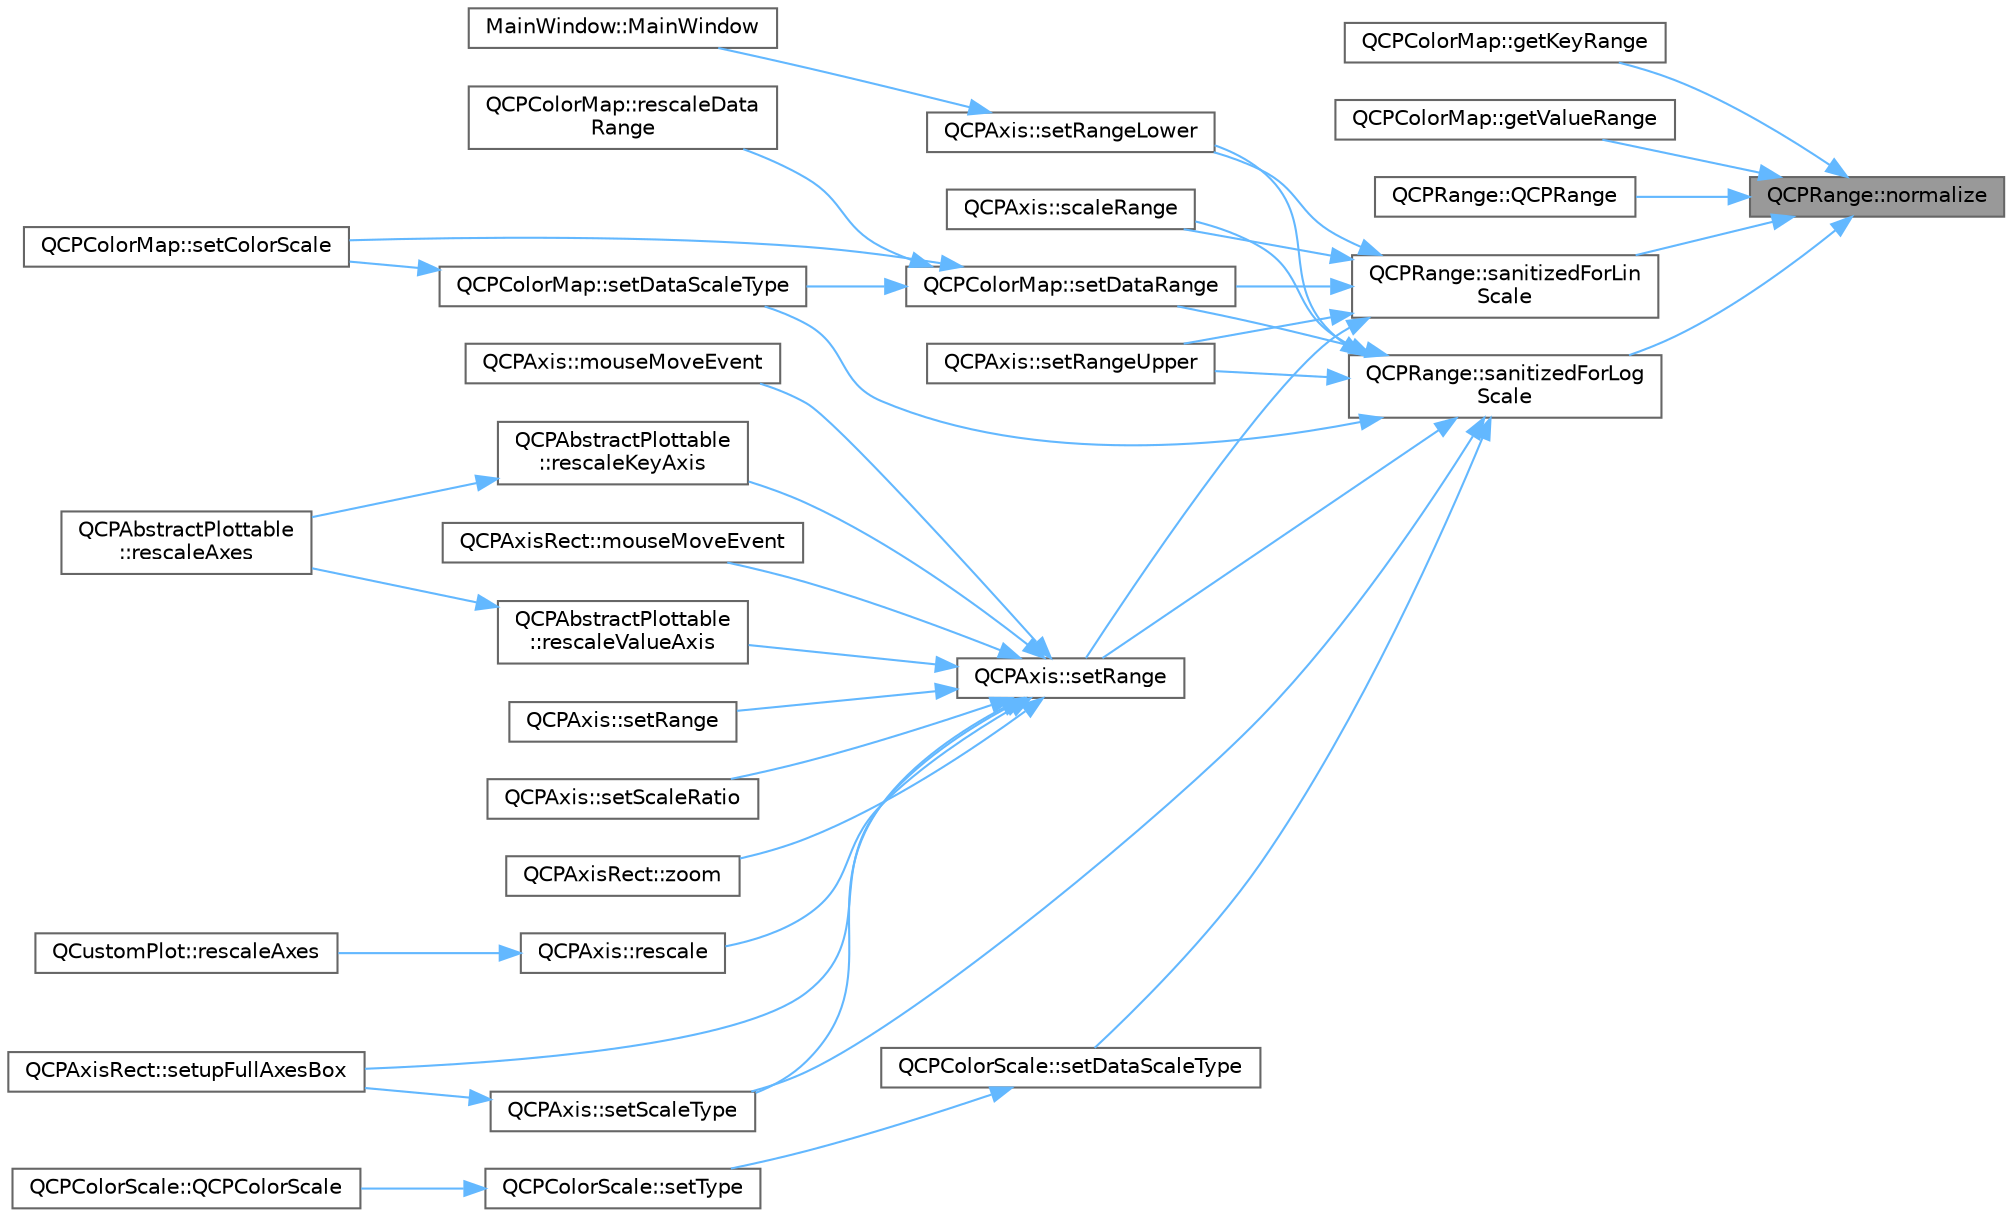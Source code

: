 digraph "QCPRange::normalize"
{
 // LATEX_PDF_SIZE
  bgcolor="transparent";
  edge [fontname=Helvetica,fontsize=10,labelfontname=Helvetica,labelfontsize=10];
  node [fontname=Helvetica,fontsize=10,shape=box,height=0.2,width=0.4];
  rankdir="RL";
  Node1 [label="QCPRange::normalize",height=0.2,width=0.4,color="gray40", fillcolor="grey60", style="filled", fontcolor="black",tooltip=" "];
  Node1 -> Node2 [dir="back",color="steelblue1",style="solid"];
  Node2 [label="QCPColorMap::getKeyRange",height=0.2,width=0.4,color="grey40", fillcolor="white", style="filled",URL="$class_q_c_p_color_map.html#a985861974560f950af6cb7fae8c46267",tooltip=" "];
  Node1 -> Node3 [dir="back",color="steelblue1",style="solid"];
  Node3 [label="QCPColorMap::getValueRange",height=0.2,width=0.4,color="grey40", fillcolor="white", style="filled",URL="$class_q_c_p_color_map.html#a88134493aaf6b297af34eaab65264fff",tooltip=" "];
  Node1 -> Node4 [dir="back",color="steelblue1",style="solid"];
  Node4 [label="QCPRange::QCPRange",height=0.2,width=0.4,color="grey40", fillcolor="white", style="filled",URL="$class_q_c_p_range.html#a1d9d84d084c8f368fdedd42e0978d405",tooltip=" "];
  Node1 -> Node5 [dir="back",color="steelblue1",style="solid"];
  Node5 [label="QCPRange::sanitizedForLin\lScale",height=0.2,width=0.4,color="grey40", fillcolor="white", style="filled",URL="$class_q_c_p_range.html#a808751fdd9b17ef52327ba011df2e5f1",tooltip=" "];
  Node5 -> Node6 [dir="back",color="steelblue1",style="solid"];
  Node6 [label="QCPAxis::scaleRange",height=0.2,width=0.4,color="grey40", fillcolor="white", style="filled",URL="$class_q_c_p_axis.html#a7072ff96fe690148f1bbcdb4f773ea1c",tooltip=" "];
  Node5 -> Node7 [dir="back",color="steelblue1",style="solid"];
  Node7 [label="QCPColorMap::setDataRange",height=0.2,width=0.4,color="grey40", fillcolor="white", style="filled",URL="$class_q_c_p_color_map.html#a980b42837821159786a85b4b7dcb8774",tooltip=" "];
  Node7 -> Node8 [dir="back",color="steelblue1",style="solid"];
  Node8 [label="QCPColorMap::rescaleData\lRange",height=0.2,width=0.4,color="grey40", fillcolor="white", style="filled",URL="$class_q_c_p_color_map.html#a856608fa3dd1cc290bcd5f29a5575774",tooltip=" "];
  Node7 -> Node9 [dir="back",color="steelblue1",style="solid"];
  Node9 [label="QCPColorMap::setColorScale",height=0.2,width=0.4,color="grey40", fillcolor="white", style="filled",URL="$class_q_c_p_color_map.html#aa828921db364fe3c6af4619580ab85fd",tooltip=" "];
  Node7 -> Node10 [dir="back",color="steelblue1",style="solid"];
  Node10 [label="QCPColorMap::setDataScaleType",height=0.2,width=0.4,color="grey40", fillcolor="white", style="filled",URL="$class_q_c_p_color_map.html#a9d20aa08e3c1f20f22908c45b9c06511",tooltip=" "];
  Node10 -> Node9 [dir="back",color="steelblue1",style="solid"];
  Node5 -> Node11 [dir="back",color="steelblue1",style="solid"];
  Node11 [label="QCPAxis::setRange",height=0.2,width=0.4,color="grey40", fillcolor="white", style="filled",URL="$class_q_c_p_axis.html#aebdfea5d44c3a0ad2b4700cd4d25b641",tooltip=" "];
  Node11 -> Node12 [dir="back",color="steelblue1",style="solid"];
  Node12 [label="QCPAxis::mouseMoveEvent",height=0.2,width=0.4,color="grey40", fillcolor="white", style="filled",URL="$class_q_c_p_axis.html#a2a89a13440eec099fc2327c2672be0cd",tooltip=" "];
  Node11 -> Node13 [dir="back",color="steelblue1",style="solid"];
  Node13 [label="QCPAxisRect::mouseMoveEvent",height=0.2,width=0.4,color="grey40", fillcolor="white", style="filled",URL="$class_q_c_p_axis_rect.html#a9cd27ad8c5cfb49aefd9dbb30def4beb",tooltip=" "];
  Node11 -> Node14 [dir="back",color="steelblue1",style="solid"];
  Node14 [label="QCPAxis::rescale",height=0.2,width=0.4,color="grey40", fillcolor="white", style="filled",URL="$class_q_c_p_axis.html#a499345f02ebce4b23d8ccec96e58daa9",tooltip=" "];
  Node14 -> Node15 [dir="back",color="steelblue1",style="solid"];
  Node15 [label="QCustomPlot::rescaleAxes",height=0.2,width=0.4,color="grey40", fillcolor="white", style="filled",URL="$class_q_custom_plot.html#ad86528f2cee6c7e446dea4a6e8839935",tooltip=" "];
  Node11 -> Node16 [dir="back",color="steelblue1",style="solid"];
  Node16 [label="QCPAbstractPlottable\l::rescaleKeyAxis",height=0.2,width=0.4,color="grey40", fillcolor="white", style="filled",URL="$class_q_c_p_abstract_plottable.html#ae96b83c961e257da116c6acf9c7da308",tooltip=" "];
  Node16 -> Node17 [dir="back",color="steelblue1",style="solid"];
  Node17 [label="QCPAbstractPlottable\l::rescaleAxes",height=0.2,width=0.4,color="grey40", fillcolor="white", style="filled",URL="$class_q_c_p_abstract_plottable.html#a1491c4a606bccd2d09e65e11b79eb882",tooltip=" "];
  Node11 -> Node18 [dir="back",color="steelblue1",style="solid"];
  Node18 [label="QCPAbstractPlottable\l::rescaleValueAxis",height=0.2,width=0.4,color="grey40", fillcolor="white", style="filled",URL="$class_q_c_p_abstract_plottable.html#a714eaf36b12434cd71846215504db82e",tooltip=" "];
  Node18 -> Node17 [dir="back",color="steelblue1",style="solid"];
  Node11 -> Node19 [dir="back",color="steelblue1",style="solid"];
  Node19 [label="QCPAxis::setRange",height=0.2,width=0.4,color="grey40", fillcolor="white", style="filled",URL="$class_q_c_p_axis.html#acf60e5b2d631fbc8c4548c3d579cb6d0",tooltip=" "];
  Node11 -> Node20 [dir="back",color="steelblue1",style="solid"];
  Node20 [label="QCPAxis::setScaleRatio",height=0.2,width=0.4,color="grey40", fillcolor="white", style="filled",URL="$class_q_c_p_axis.html#af4bbd446dcaee5a83ac30ce9bcd6e125",tooltip=" "];
  Node11 -> Node21 [dir="back",color="steelblue1",style="solid"];
  Node21 [label="QCPAxis::setScaleType",height=0.2,width=0.4,color="grey40", fillcolor="white", style="filled",URL="$class_q_c_p_axis.html#adef29cae617af4f519f6c40d1a866ca6",tooltip=" "];
  Node21 -> Node22 [dir="back",color="steelblue1",style="solid"];
  Node22 [label="QCPAxisRect::setupFullAxesBox",height=0.2,width=0.4,color="grey40", fillcolor="white", style="filled",URL="$class_q_c_p_axis_rect.html#a5fa906175447b14206954f77fc7f1ef4",tooltip=" "];
  Node11 -> Node22 [dir="back",color="steelblue1",style="solid"];
  Node11 -> Node23 [dir="back",color="steelblue1",style="solid"];
  Node23 [label="QCPAxisRect::zoom",height=0.2,width=0.4,color="grey40", fillcolor="white", style="filled",URL="$class_q_c_p_axis_rect.html#ae481c28b50e10cfbbec59fde45e77367",tooltip=" "];
  Node5 -> Node24 [dir="back",color="steelblue1",style="solid"];
  Node24 [label="QCPAxis::setRangeLower",height=0.2,width=0.4,color="grey40", fillcolor="white", style="filled",URL="$class_q_c_p_axis.html#afcf51227d337db28d1a9ce9a4d1bc91a",tooltip=" "];
  Node24 -> Node25 [dir="back",color="steelblue1",style="solid"];
  Node25 [label="MainWindow::MainWindow",height=0.2,width=0.4,color="grey40", fillcolor="white", style="filled",URL="$class_main_window.html#a8b244be8b7b7db1b08de2a2acb9409db",tooltip=" "];
  Node5 -> Node26 [dir="back",color="steelblue1",style="solid"];
  Node26 [label="QCPAxis::setRangeUpper",height=0.2,width=0.4,color="grey40", fillcolor="white", style="filled",URL="$class_q_c_p_axis.html#acd3ca1247aa867b540cd5ec30ccd3bef",tooltip=" "];
  Node1 -> Node27 [dir="back",color="steelblue1",style="solid"];
  Node27 [label="QCPRange::sanitizedForLog\lScale",height=0.2,width=0.4,color="grey40", fillcolor="white", style="filled",URL="$class_q_c_p_range.html#a3d66288d66e1d6df3636075eb42502ee",tooltip=" "];
  Node27 -> Node6 [dir="back",color="steelblue1",style="solid"];
  Node27 -> Node7 [dir="back",color="steelblue1",style="solid"];
  Node27 -> Node28 [dir="back",color="steelblue1",style="solid"];
  Node28 [label="QCPColorScale::setDataScaleType",height=0.2,width=0.4,color="grey40", fillcolor="white", style="filled",URL="$class_q_c_p_color_scale.html#aeb6107d67dd7325145b2498abae67fc3",tooltip=" "];
  Node28 -> Node29 [dir="back",color="steelblue1",style="solid"];
  Node29 [label="QCPColorScale::setType",height=0.2,width=0.4,color="grey40", fillcolor="white", style="filled",URL="$class_q_c_p_color_scale.html#a1bf9bdb291927c422dd66b404b206f1f",tooltip=" "];
  Node29 -> Node30 [dir="back",color="steelblue1",style="solid"];
  Node30 [label="QCPColorScale::QCPColorScale",height=0.2,width=0.4,color="grey40", fillcolor="white", style="filled",URL="$class_q_c_p_color_scale.html#aa8debce1be38b54287c04d4f584394b4",tooltip=" "];
  Node27 -> Node10 [dir="back",color="steelblue1",style="solid"];
  Node27 -> Node11 [dir="back",color="steelblue1",style="solid"];
  Node27 -> Node24 [dir="back",color="steelblue1",style="solid"];
  Node27 -> Node26 [dir="back",color="steelblue1",style="solid"];
  Node27 -> Node21 [dir="back",color="steelblue1",style="solid"];
}
